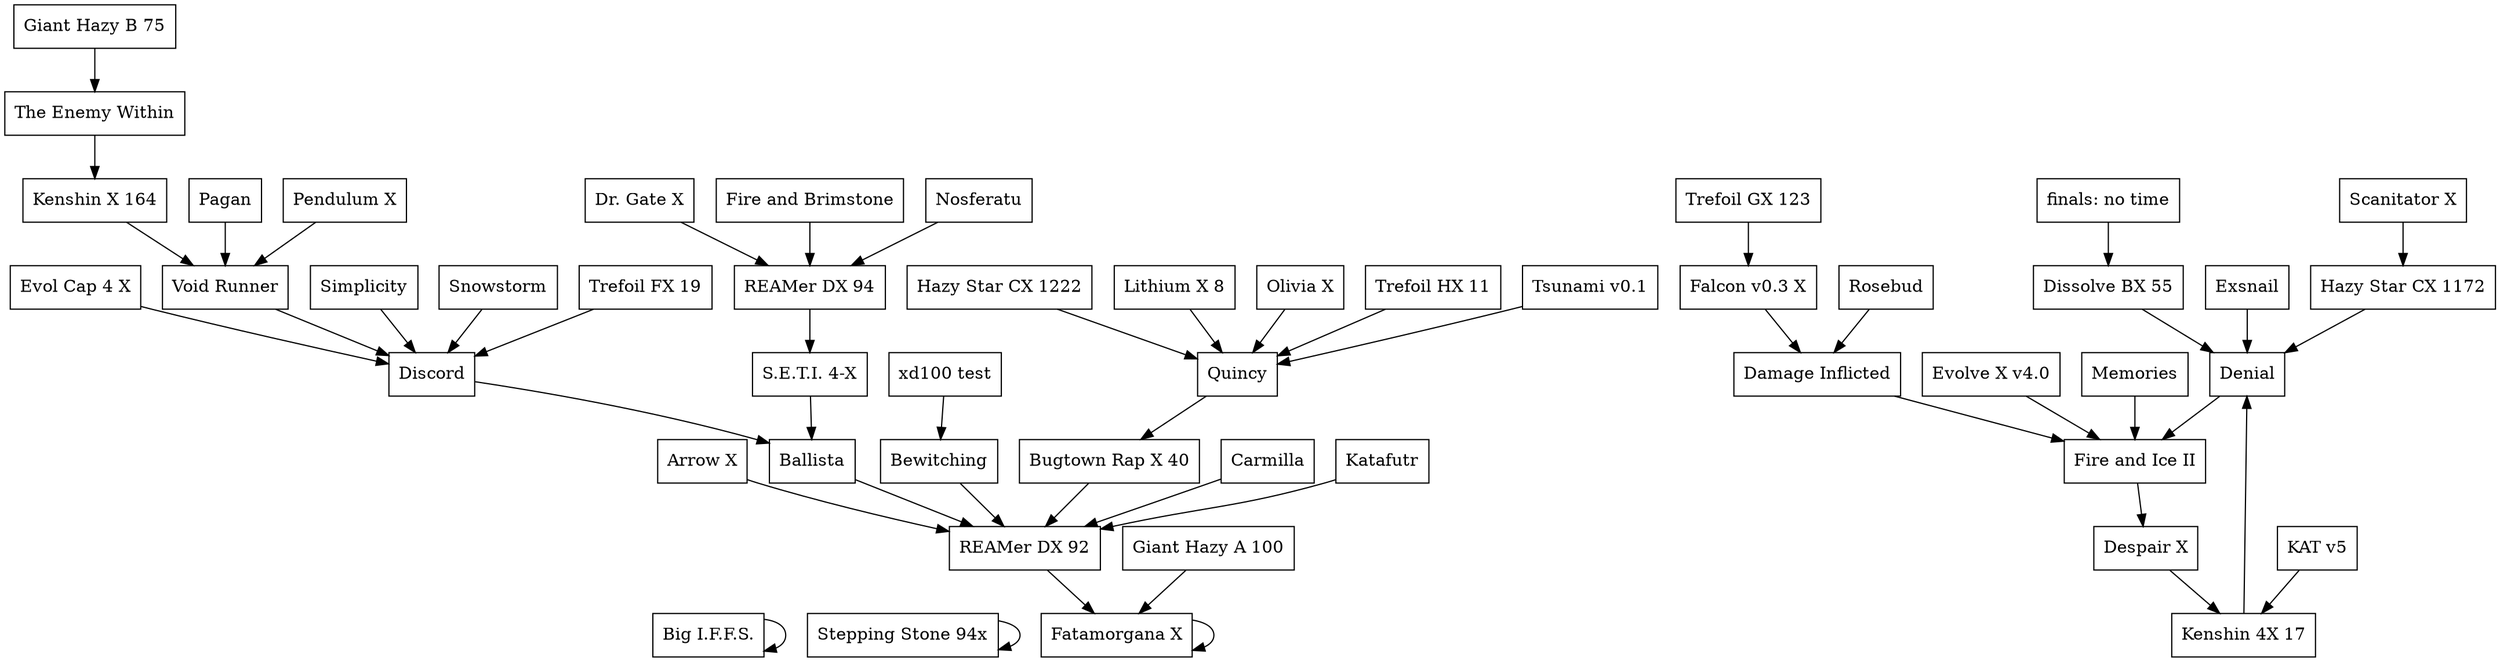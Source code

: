 // best counter graph for the top 50 of the 94x Koenigstuhl 22-03-2023
digraph k94x {
node [ shape = box ]
{rank = max; "Big I.F.F.S."; "Stepping Stone 94x"; "Fatamorgana X"; "Kenshin 4X 17";}
"Arrow X" -> "REAMer DX 92"
"Ballista" -> "REAMer DX 92"
"Bewitching" -> "REAMer DX 92"
"Big I.F.F.S." -> "Big I.F.F.S."
"Bugtown Rap X 40" -> "REAMer DX 92"
"Carmilla" -> "REAMer DX 92"
"Damage Inflicted" -> "Fire and Ice II"
"Denial" -> "Fire and Ice II"
"Despair X" -> "Kenshin 4X 17"
"Discord" -> "Ballista"
"Dissolve BX 55" -> "Denial"
"Dr. Gate X" -> "REAMer DX 94"
"The Enemy Within" -> "Kenshin X 164"
"Evol Cap 4 X" -> "Discord"
"Evolve X v4.0" -> "Fire and Ice II"
"Exsnail" -> "Denial"
"Falcon v0.3 X" -> "Damage Inflicted"
"Fatamorgana X" -> "Fatamorgana X"
"finals: no time" -> "Dissolve BX 55"
"Fire and Brimstone" -> "REAMer DX 94"
"Fire and Ice II" -> "Despair X"
"Giant Hazy B 75" -> "The Enemy Within"
"Hazy Star CX 1222" -> "Quincy"
"Hazy Star CX 1172" -> "Denial"
"Giant Hazy A 100" -> "Fatamorgana X"
"Katafutr" -> "REAMer DX 92"
"KAT v5" -> "Kenshin 4X 17"
"Kenshin X 164" -> "Void Runner"
"Kenshin 4X 17" -> "Denial"
"Lithium X 8" -> "Quincy"
"Memories" -> "Fire and Ice II"
"Nosferatu" -> "REAMer DX 94"
"Olivia X" -> "Quincy"
"Pagan" -> "Void Runner"
"Pendulum X" -> "Void Runner"
"Quincy" -> "Bugtown Rap X 40"
"REAMer DX 92" -> "Fatamorgana X"
"REAMer DX 94" -> "S.E.T.I. 4-X"
"Rosebud" -> "Damage Inflicted"
"Scanitator X" -> "Hazy Star CX 1172"
"S.E.T.I. 4-X" -> "Ballista"
"Simplicity" -> "Discord"
"Snowstorm" -> "Discord"
"Stepping Stone 94x" -> "Stepping Stone 94x"
"Trefoil GX 123" -> "Falcon v0.3 X"
"Trefoil HX 11" -> "Quincy"
"Trefoil FX 19" -> "Discord"
"Tsunami v0.1" -> "Quincy"
"Void Runner" -> "Discord"
"xd100 test" -> "Bewitching"
}

